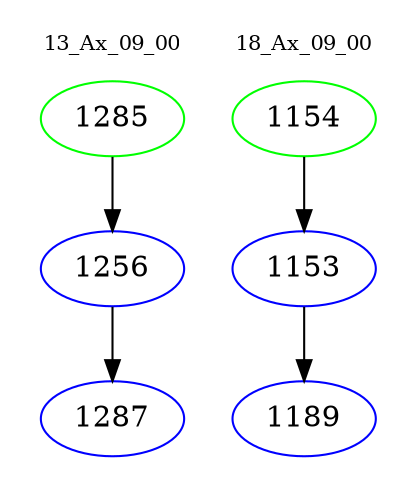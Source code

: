 digraph{
subgraph cluster_0 {
color = white
label = "13_Ax_09_00";
fontsize=10;
T0_1285 [label="1285", color="green"]
T0_1285 -> T0_1256 [color="black"]
T0_1256 [label="1256", color="blue"]
T0_1256 -> T0_1287 [color="black"]
T0_1287 [label="1287", color="blue"]
}
subgraph cluster_1 {
color = white
label = "18_Ax_09_00";
fontsize=10;
T1_1154 [label="1154", color="green"]
T1_1154 -> T1_1153 [color="black"]
T1_1153 [label="1153", color="blue"]
T1_1153 -> T1_1189 [color="black"]
T1_1189 [label="1189", color="blue"]
}
}
